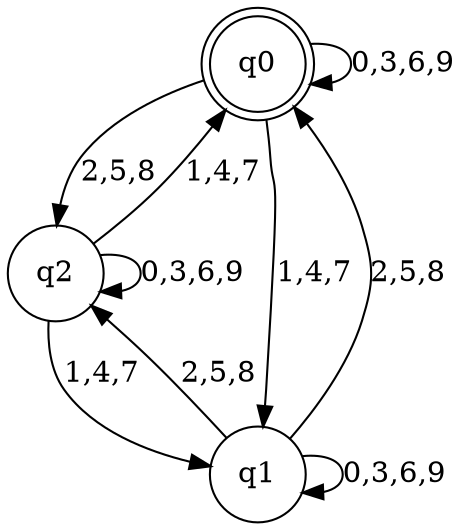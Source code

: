 // projekt
digraph {
	q0 [label=q0 shape=doublecircle]
	q2 [label=q2 shape=circle]
	q1 [label=q1 shape=circle]
	q0 -> q1 [label="1,4,7"]
	q1 -> q0 [label="2,5,8"]
	q0 -> q2 [label="2,5,8"]
	q2 -> q0 [label="1,4,7"]
	q1 -> q2 [label="2,5,8"]
	q2 -> q1 [label="1,4,7"]
	q0 -> q0 [label="0,3,6,9"]
	q1 -> q1 [label="0,3,6,9"]
	q2 -> q2 [label="0,3,6,9"]
}
